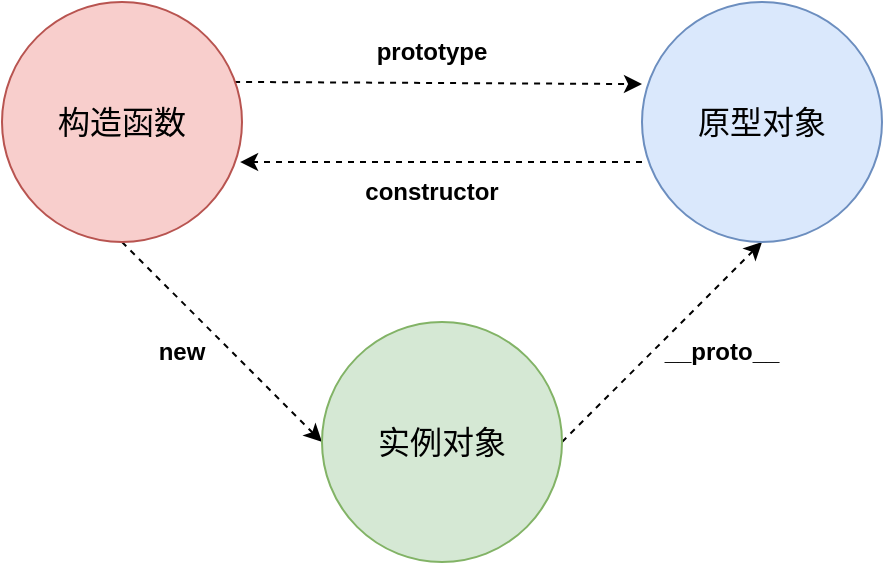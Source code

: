 <mxfile version="21.1.1" type="github">
  <diagram name="Page-1" id="ABDe9-VUxwLN5vSOSTY3">
    <mxGraphModel dx="968" dy="692" grid="1" gridSize="10" guides="1" tooltips="1" connect="1" arrows="1" fold="1" page="1" pageScale="1" pageWidth="850" pageHeight="1100" math="0" shadow="0">
      <root>
        <mxCell id="0" />
        <mxCell id="1" parent="0" />
        <mxCell id="X2gbXxYr7V6jVktkldjM-8" style="edgeStyle=none;rounded=0;orthogonalLoop=1;jettySize=auto;html=1;exitX=0.5;exitY=1;exitDx=0;exitDy=0;entryX=0;entryY=0.5;entryDx=0;entryDy=0;dashed=1;" edge="1" parent="1" source="X2gbXxYr7V6jVktkldjM-1" target="X2gbXxYr7V6jVktkldjM-2">
          <mxGeometry relative="1" as="geometry" />
        </mxCell>
        <mxCell id="X2gbXxYr7V6jVktkldjM-10" style="edgeStyle=none;rounded=0;orthogonalLoop=1;jettySize=auto;html=1;exitX=0.967;exitY=0.333;exitDx=0;exitDy=0;entryX=0;entryY=0.342;entryDx=0;entryDy=0;exitPerimeter=0;entryPerimeter=0;dashed=1;" edge="1" parent="1" source="X2gbXxYr7V6jVktkldjM-1" target="X2gbXxYr7V6jVktkldjM-3">
          <mxGeometry relative="1" as="geometry" />
        </mxCell>
        <mxCell id="X2gbXxYr7V6jVktkldjM-1" value="&lt;font style=&quot;font-size: 16px;&quot;&gt;构造函数&lt;/font&gt;" style="ellipse;whiteSpace=wrap;html=1;aspect=fixed;fillColor=#f8cecc;strokeColor=#b85450;" vertex="1" parent="1">
          <mxGeometry x="200" y="160" width="120" height="120" as="geometry" />
        </mxCell>
        <mxCell id="X2gbXxYr7V6jVktkldjM-9" style="edgeStyle=none;rounded=0;orthogonalLoop=1;jettySize=auto;html=1;exitX=1;exitY=0.5;exitDx=0;exitDy=0;entryX=0.5;entryY=1;entryDx=0;entryDy=0;dashed=1;" edge="1" parent="1" source="X2gbXxYr7V6jVktkldjM-2" target="X2gbXxYr7V6jVktkldjM-3">
          <mxGeometry relative="1" as="geometry" />
        </mxCell>
        <mxCell id="X2gbXxYr7V6jVktkldjM-2" value="&lt;font style=&quot;font-size: 16px;&quot;&gt;实例对象&lt;/font&gt;" style="ellipse;whiteSpace=wrap;html=1;aspect=fixed;fillColor=#d5e8d4;strokeColor=#82b366;" vertex="1" parent="1">
          <mxGeometry x="360" y="320" width="120" height="120" as="geometry" />
        </mxCell>
        <mxCell id="X2gbXxYr7V6jVktkldjM-11" style="edgeStyle=none;rounded=0;orthogonalLoop=1;jettySize=auto;html=1;exitX=0;exitY=0.667;exitDx=0;exitDy=0;entryX=0.992;entryY=0.667;entryDx=0;entryDy=0;entryPerimeter=0;exitPerimeter=0;dashed=1;" edge="1" parent="1" source="X2gbXxYr7V6jVktkldjM-3" target="X2gbXxYr7V6jVktkldjM-1">
          <mxGeometry relative="1" as="geometry" />
        </mxCell>
        <mxCell id="X2gbXxYr7V6jVktkldjM-3" value="&lt;font style=&quot;font-size: 16px;&quot;&gt;原型对象&lt;/font&gt;" style="ellipse;whiteSpace=wrap;html=1;aspect=fixed;fillColor=#dae8fc;strokeColor=#6c8ebf;" vertex="1" parent="1">
          <mxGeometry x="520" y="160" width="120" height="120" as="geometry" />
        </mxCell>
        <mxCell id="X2gbXxYr7V6jVktkldjM-12" value="new" style="text;html=1;strokeColor=none;fillColor=none;align=center;verticalAlign=middle;whiteSpace=wrap;rounded=0;fontStyle=1" vertex="1" parent="1">
          <mxGeometry x="260" y="320" width="60" height="30" as="geometry" />
        </mxCell>
        <mxCell id="X2gbXxYr7V6jVktkldjM-13" value="__proto__" style="text;html=1;strokeColor=none;fillColor=none;align=center;verticalAlign=middle;whiteSpace=wrap;rounded=0;fontStyle=1" vertex="1" parent="1">
          <mxGeometry x="530" y="320" width="60" height="30" as="geometry" />
        </mxCell>
        <mxCell id="X2gbXxYr7V6jVktkldjM-14" value="prototype" style="text;html=1;strokeColor=none;fillColor=none;align=center;verticalAlign=middle;whiteSpace=wrap;rounded=0;fontStyle=1" vertex="1" parent="1">
          <mxGeometry x="380" y="170" width="70" height="30" as="geometry" />
        </mxCell>
        <mxCell id="X2gbXxYr7V6jVktkldjM-15" value="constructor" style="text;html=1;strokeColor=none;fillColor=none;align=center;verticalAlign=middle;whiteSpace=wrap;rounded=0;fontStyle=1" vertex="1" parent="1">
          <mxGeometry x="380" y="240" width="70" height="30" as="geometry" />
        </mxCell>
      </root>
    </mxGraphModel>
  </diagram>
</mxfile>

